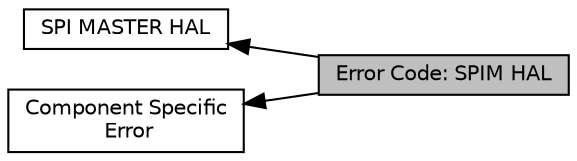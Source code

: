 digraph "Error Code: SPIM HAL"
{
  edge [fontname="Helvetica",fontsize="10",labelfontname="Helvetica",labelfontsize="10"];
  node [fontname="Helvetica",fontsize="10",shape=record];
  rankdir=LR;
  Node2 [label="SPI MASTER HAL",height=0.2,width=0.4,color="black", fillcolor="white", style="filled",URL="$d0/d7d/group__phhal_s_p_i_m.html",tooltip="The SPI Master APIs. "];
  Node0 [label="Error Code: SPIM HAL",height=0.2,width=0.4,color="black", fillcolor="grey75", style="filled", fontcolor="black"];
  Node1 [label="Component Specific\l Error",height=0.2,width=0.4,color="black", fillcolor="white", style="filled",URL="$de/dea/group__grp__comp_specific_error.html",tooltip="Component specific Error Codes. "];
  Node1->Node0 [shape=plaintext, dir="back", style="solid"];
  Node2->Node0 [shape=plaintext, dir="back", style="solid"];
}
